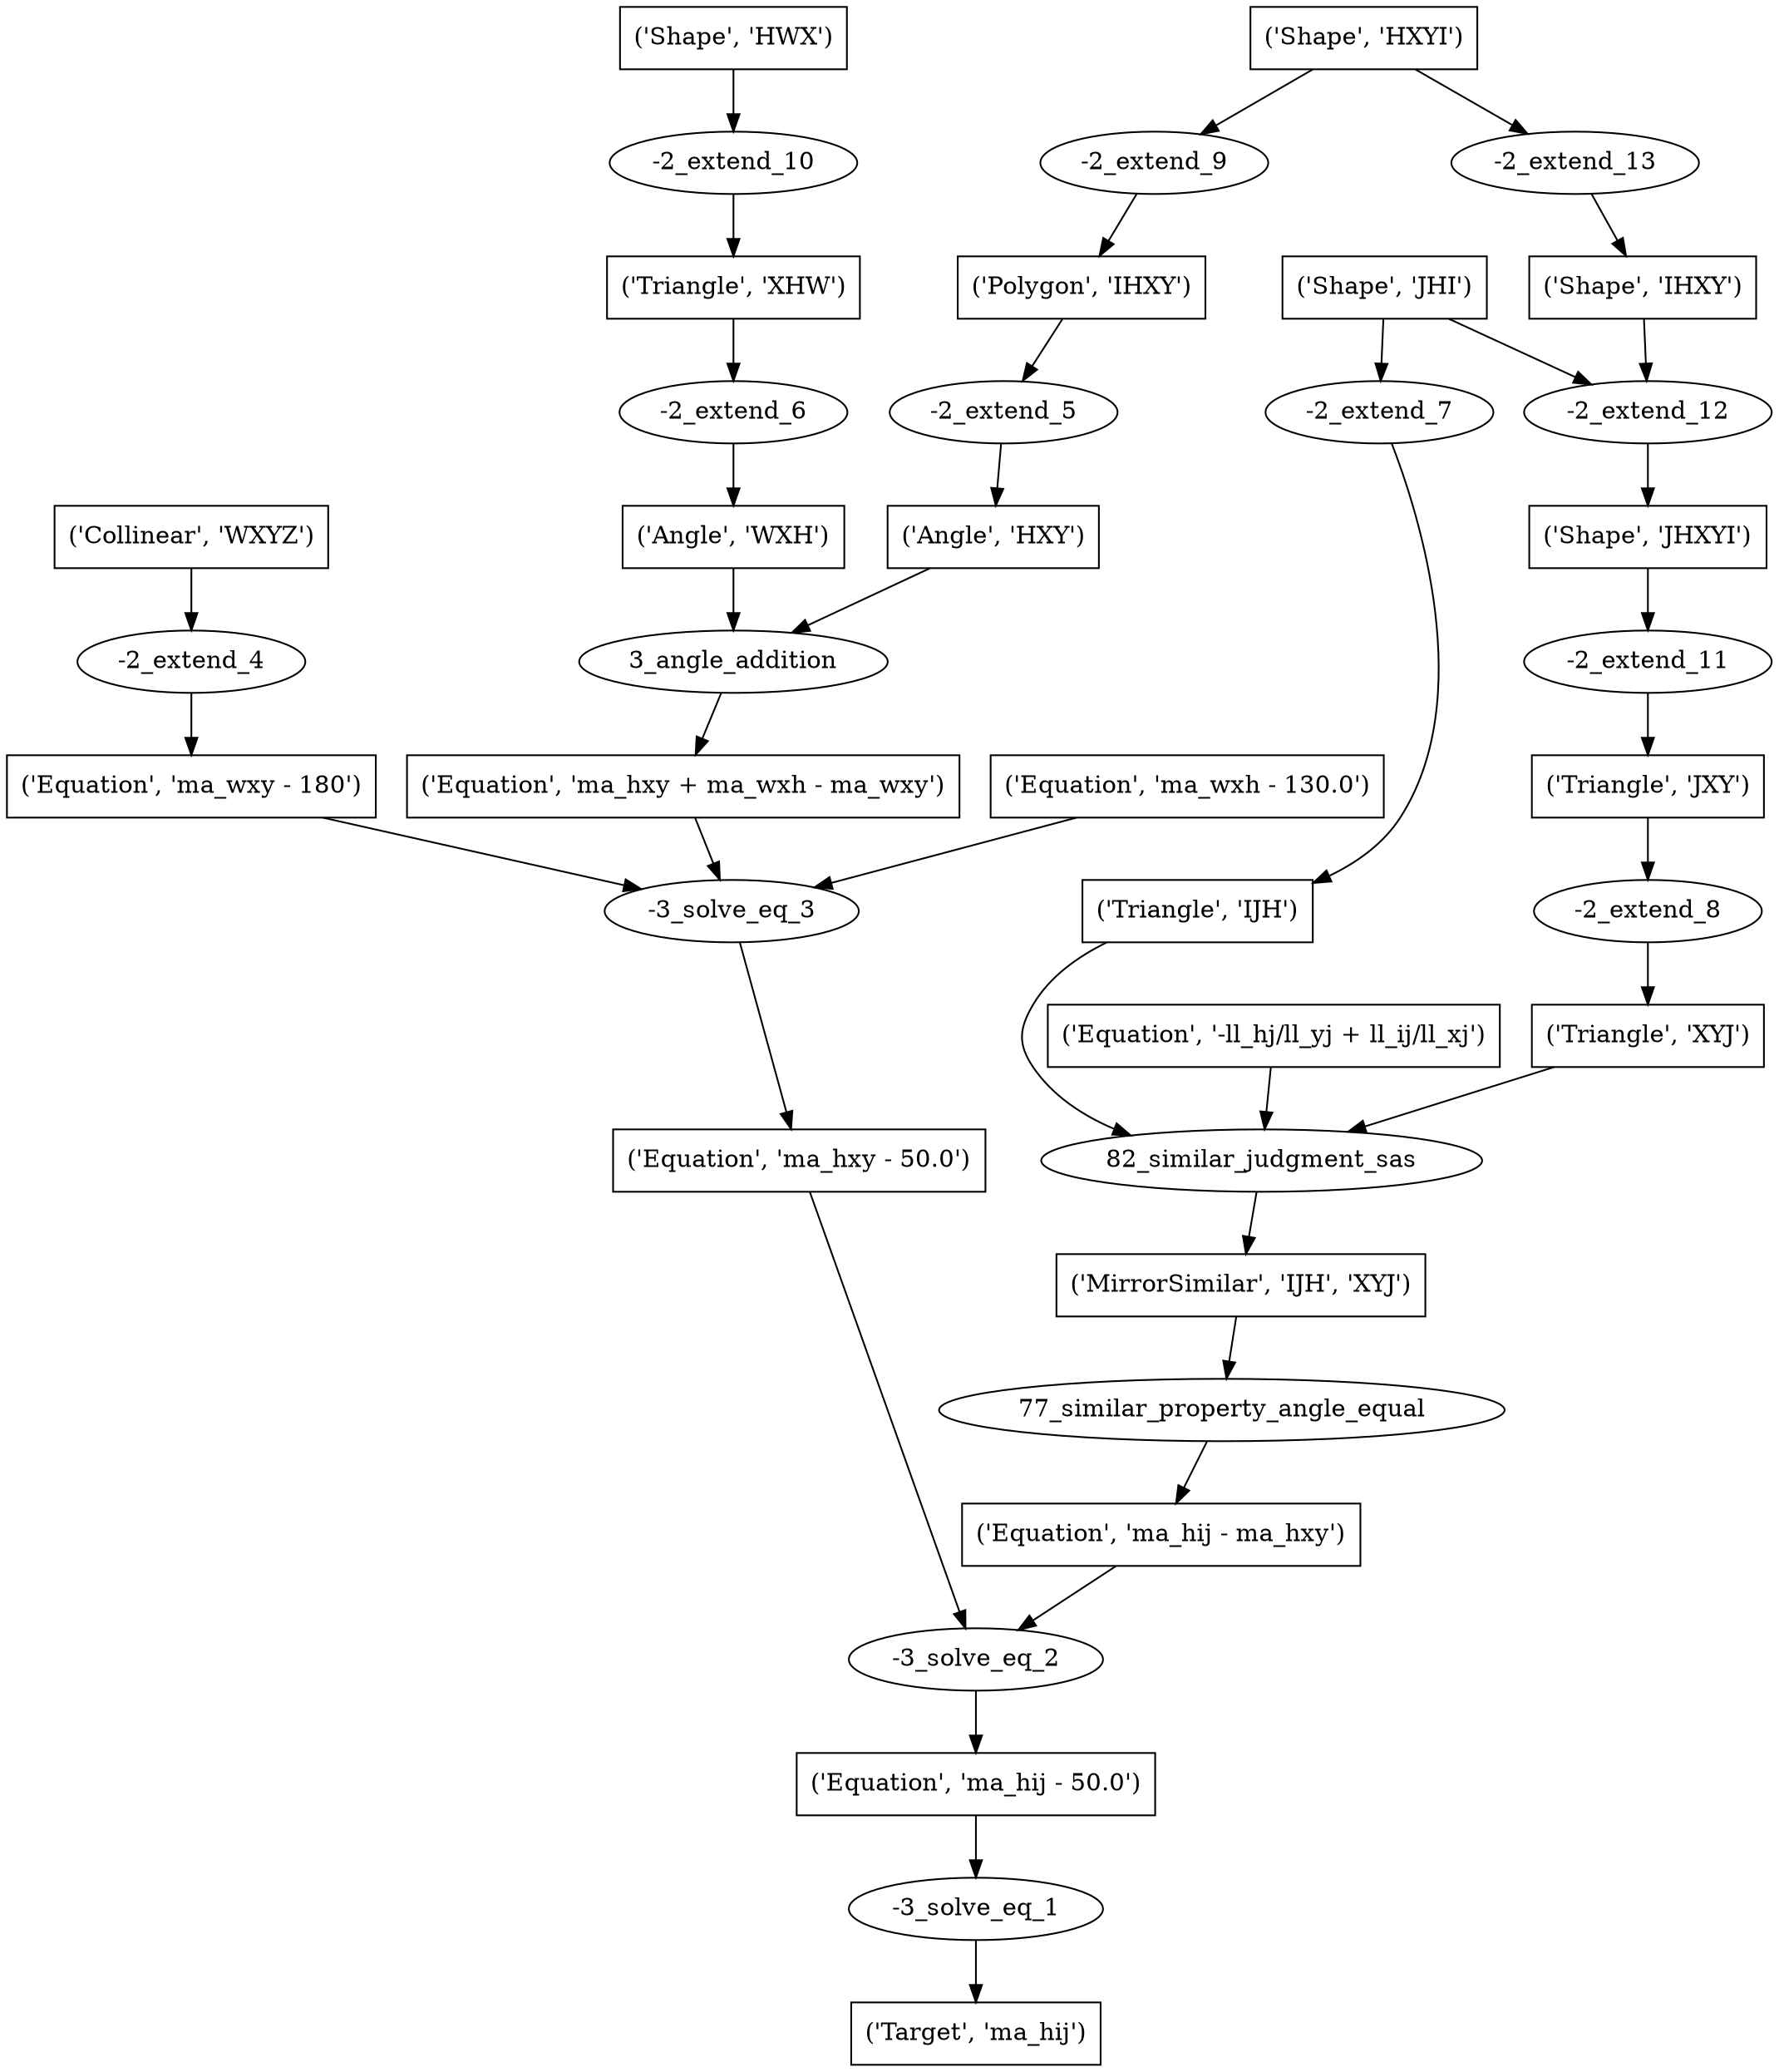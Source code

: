 digraph 74 {
	0 [label="('Target', 'ma_hij')" shape=box]
	1 [label="-3_solve_eq_1"]
	1 -> 0
	2 [label="('Equation', 'ma_hij - 50.0')" shape=box]
	2 -> 1
	3 [label="-3_solve_eq_2"]
	3 -> 2
	4 [label="('Equation', 'ma_hxy - 50.0')" shape=box]
	4 -> 3
	5 [label="('Equation', 'ma_hij - ma_hxy')" shape=box]
	5 -> 3
	6 [label="-3_solve_eq_3"]
	6 -> 4
	7 [label="('Equation', 'ma_wxy - 180')" shape=box]
	7 -> 6
	8 [label="('Equation', 'ma_wxh - 130.0')" shape=box]
	8 -> 6
	9 [label="('Equation', 'ma_hxy + ma_wxh - ma_wxy')" shape=box]
	9 -> 6
	10 [label="77_similar_property_angle_equal"]
	10 -> 5
	11 [label="('MirrorSimilar', 'IJH', 'XYJ')" shape=box]
	11 -> 10
	12 [label="-2_extend_4"]
	12 -> 7
	13 [label="('Collinear', 'WXYZ')" shape=box]
	13 -> 12
	14 [label="3_angle_addition"]
	14 -> 9
	15 [label="('Angle', 'HXY')" shape=box]
	15 -> 14
	16 [label="('Angle', 'WXH')" shape=box]
	16 -> 14
	17 [label="82_similar_judgment_sas"]
	17 -> 11
	18 [label="('Triangle', 'IJH')" shape=box]
	18 -> 17
	19 [label="('Triangle', 'XYJ')" shape=box]
	19 -> 17
	20 [label="('Equation', '-ll_hj/ll_yj + ll_ij/ll_xj')" shape=box]
	20 -> 17
	21 [label="-2_extend_5"]
	21 -> 15
	22 [label="('Polygon', 'IHXY')" shape=box]
	22 -> 21
	23 [label="-2_extend_6"]
	23 -> 16
	24 [label="('Triangle', 'XHW')" shape=box]
	24 -> 23
	25 [label="-2_extend_7"]
	25 -> 18
	26 [label="('Shape', 'JHI')" shape=box]
	26 -> 25
	27 [label="-2_extend_8"]
	27 -> 19
	28 [label="('Triangle', 'JXY')" shape=box]
	28 -> 27
	29 [label="-2_extend_9"]
	29 -> 22
	30 [label="('Shape', 'HXYI')" shape=box]
	30 -> 29
	31 [label="-2_extend_10"]
	31 -> 24
	32 [label="('Shape', 'HWX')" shape=box]
	32 -> 31
	33 [label="-2_extend_11"]
	33 -> 28
	34 [label="('Shape', 'JHXYI')" shape=box]
	34 -> 33
	35 [label="-2_extend_12"]
	35 -> 34
	26 -> 35
	36 [label="('Shape', 'IHXY')" shape=box]
	36 -> 35
	37 [label="-2_extend_13"]
	37 -> 36
	30 -> 37
}

